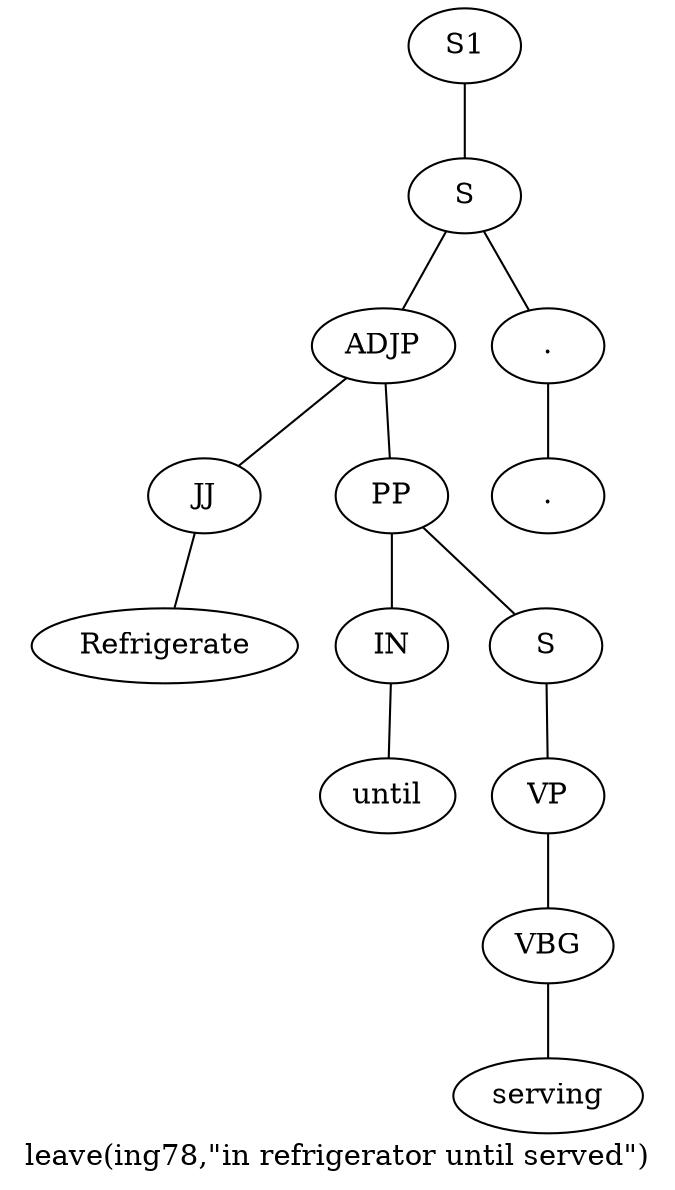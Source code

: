 graph SyntaxGraph {
	label = "leave(ing78,\"in refrigerator until served\")";
	Node0 [label="S1"];
	Node1 [label="S"];
	Node2 [label="ADJP"];
	Node3 [label="JJ"];
	Node4 [label="Refrigerate"];
	Node5 [label="PP"];
	Node6 [label="IN"];
	Node7 [label="until"];
	Node8 [label="S"];
	Node9 [label="VP"];
	Node10 [label="VBG"];
	Node11 [label="serving"];
	Node12 [label="."];
	Node13 [label="."];

	Node0 -- Node1;
	Node1 -- Node2;
	Node1 -- Node12;
	Node2 -- Node3;
	Node2 -- Node5;
	Node3 -- Node4;
	Node5 -- Node6;
	Node5 -- Node8;
	Node6 -- Node7;
	Node8 -- Node9;
	Node9 -- Node10;
	Node10 -- Node11;
	Node12 -- Node13;
}